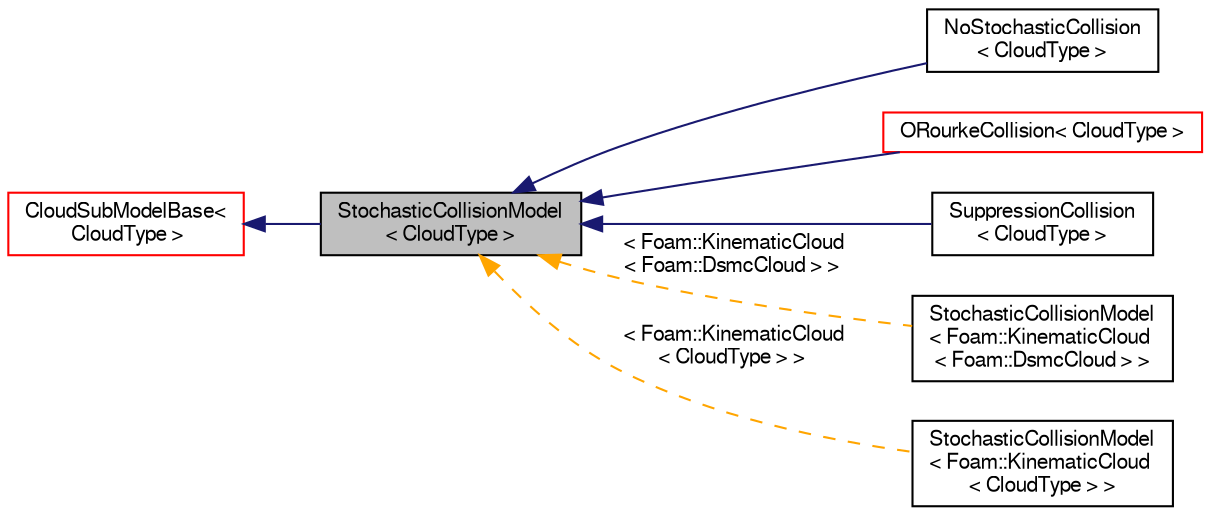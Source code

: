 digraph "StochasticCollisionModel&lt; CloudType &gt;"
{
  bgcolor="transparent";
  edge [fontname="FreeSans",fontsize="10",labelfontname="FreeSans",labelfontsize="10"];
  node [fontname="FreeSans",fontsize="10",shape=record];
  rankdir="LR";
  Node0 [label="StochasticCollisionModel\l\< CloudType \>",height=0.2,width=0.4,color="black", fillcolor="grey75", style="filled", fontcolor="black"];
  Node1 -> Node0 [dir="back",color="midnightblue",fontsize="10",style="solid",fontname="FreeSans"];
  Node1 [label="CloudSubModelBase\<\l CloudType \>",height=0.2,width=0.4,color="red",URL="$a24006.html",tooltip="Base class for cloud sub-models. "];
  Node0 -> Node3 [dir="back",color="midnightblue",fontsize="10",style="solid",fontname="FreeSans"];
  Node3 [label="NoStochasticCollision\l\< CloudType \>",height=0.2,width=0.4,color="black",URL="$a24198.html",tooltip="Dummy collision model for &#39;none&#39;. "];
  Node0 -> Node4 [dir="back",color="midnightblue",fontsize="10",style="solid",fontname="FreeSans"];
  Node4 [label="ORourkeCollision\< CloudType \>",height=0.2,width=0.4,color="red",URL="$a24586.html",tooltip="Collision model by P.J. O&#39;Rourke. "];
  Node0 -> Node6 [dir="back",color="midnightblue",fontsize="10",style="solid",fontname="FreeSans"];
  Node6 [label="SuppressionCollision\l\< CloudType \>",height=0.2,width=0.4,color="black",URL="$a24350.html",tooltip="Inter-cloud collision model, whereby the canReact flag can be used to inhibit devolatilisation and su..."];
  Node0 -> Node7 [dir="back",color="orange",fontsize="10",style="dashed",label=" \< Foam::KinematicCloud\l\< Foam::DsmcCloud \> \>" ,fontname="FreeSans"];
  Node7 [label="StochasticCollisionModel\l\< Foam::KinematicCloud\l\< Foam::DsmcCloud \> \>",height=0.2,width=0.4,color="black",URL="$a23782.html"];
  Node0 -> Node8 [dir="back",color="orange",fontsize="10",style="dashed",label=" \< Foam::KinematicCloud\l\< CloudType \> \>" ,fontname="FreeSans"];
  Node8 [label="StochasticCollisionModel\l\< Foam::KinematicCloud\l\< CloudType \> \>",height=0.2,width=0.4,color="black",URL="$a23782.html"];
}
